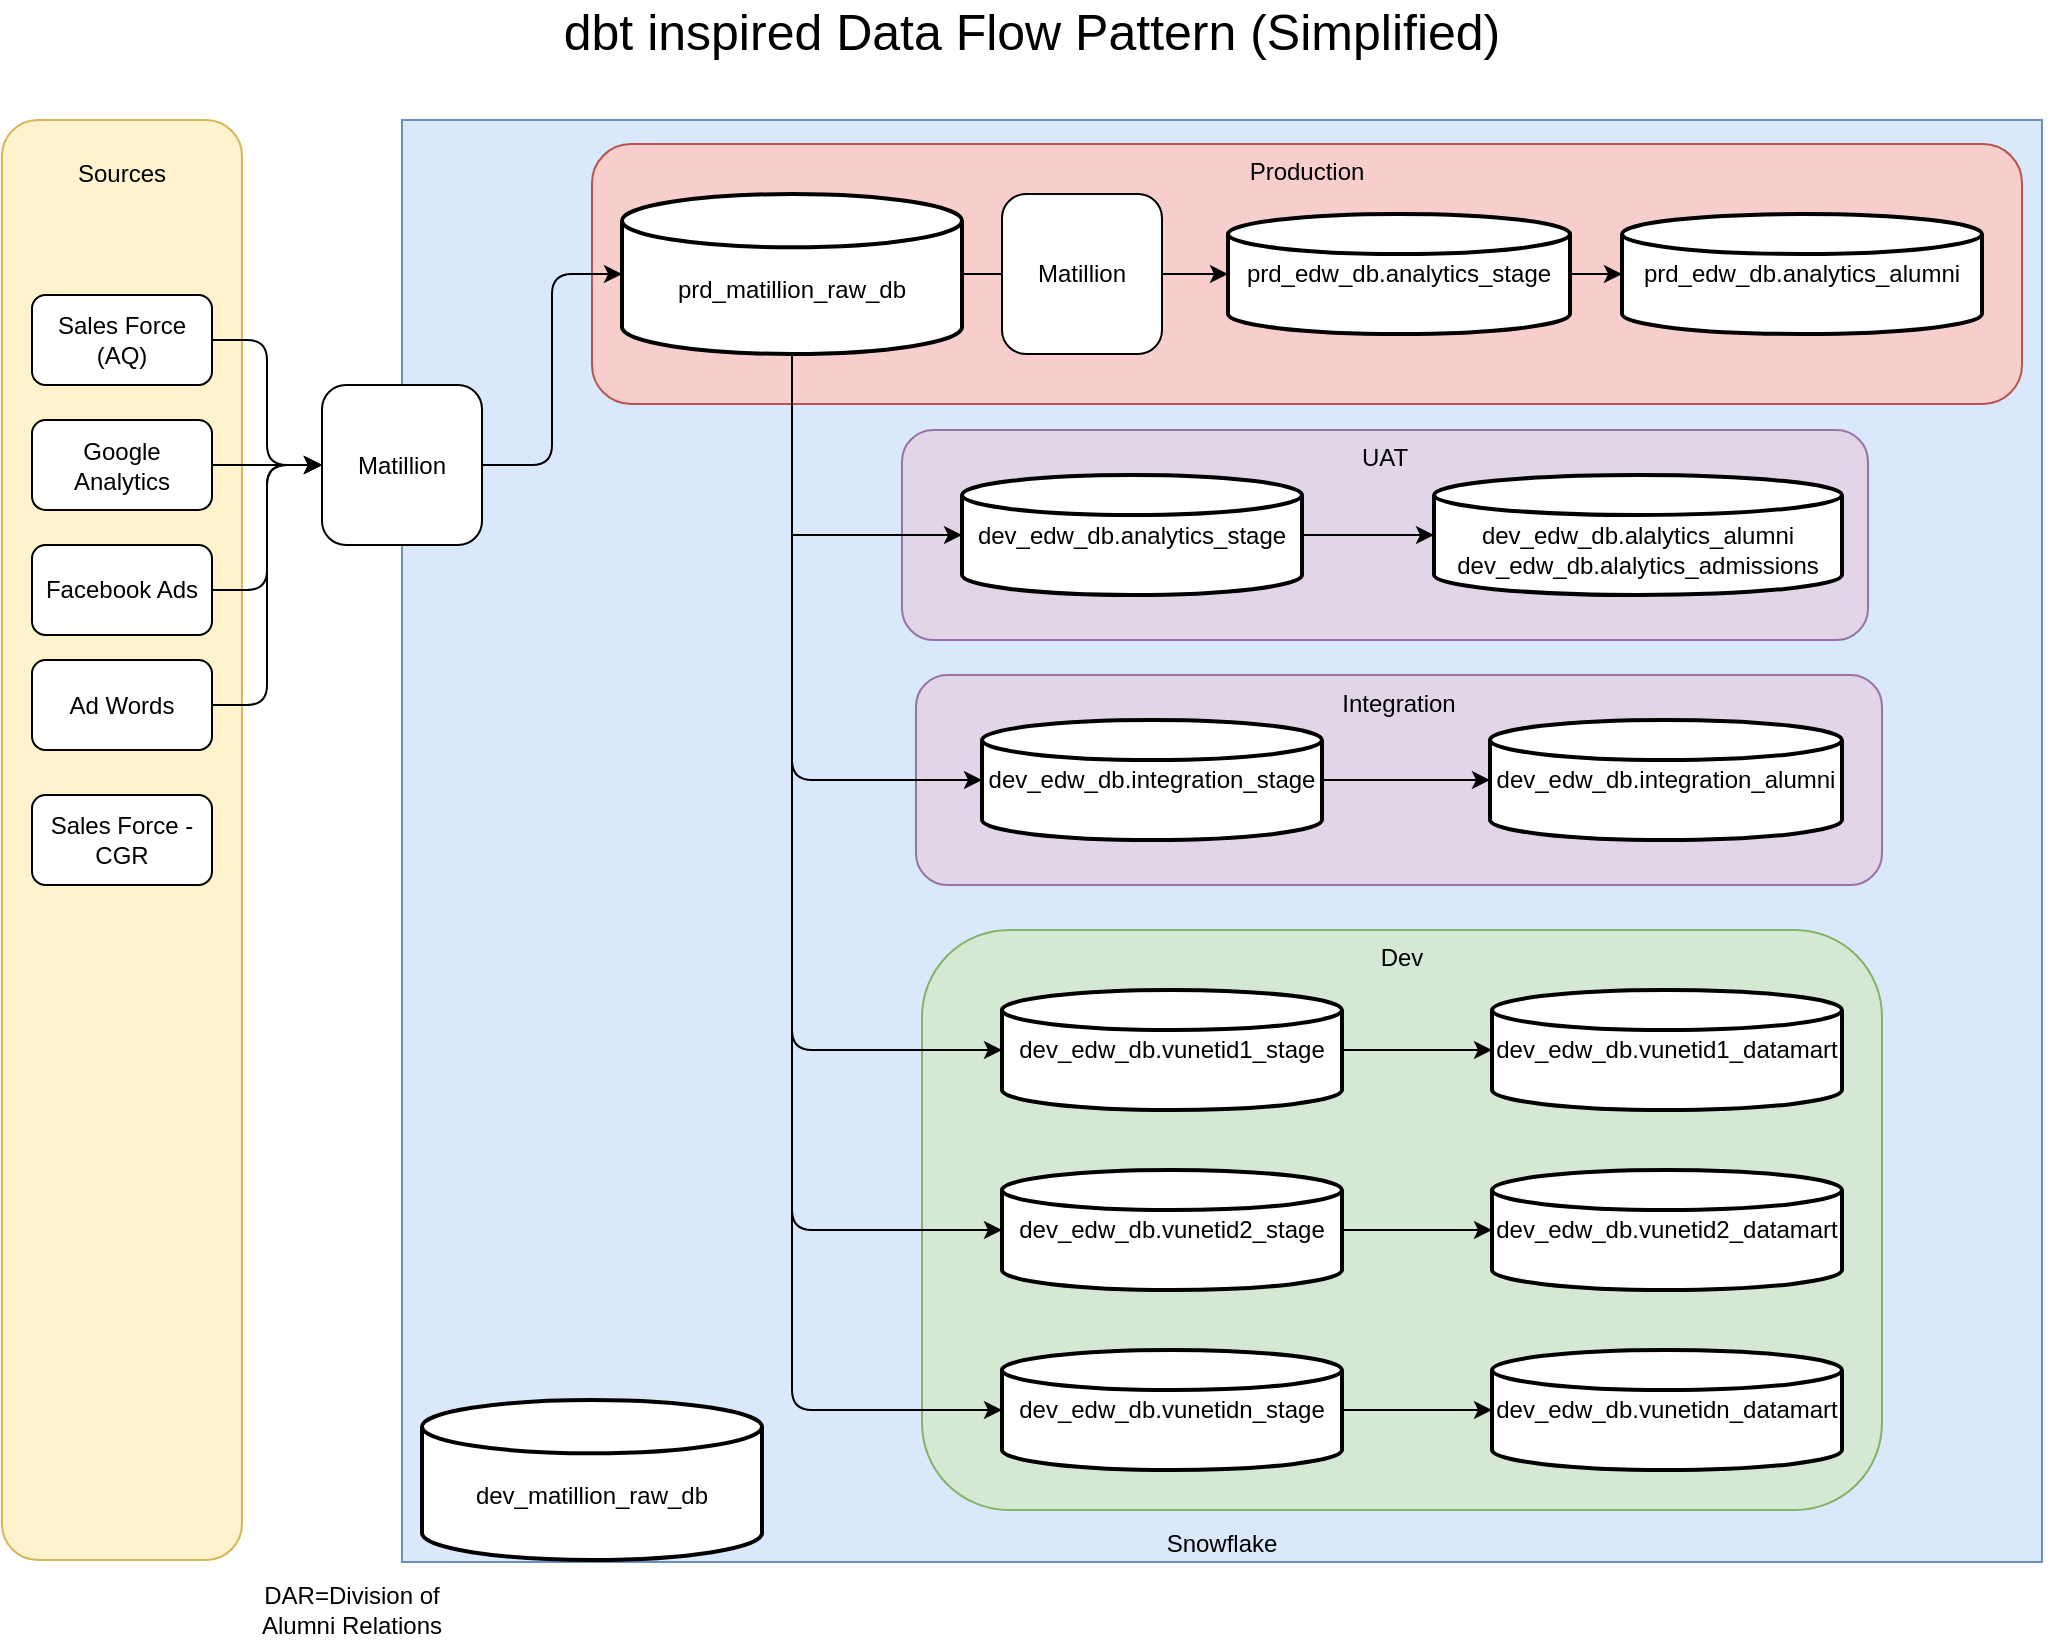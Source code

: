 <mxfile version="20.0.4" type="google" pages="3"><diagram id="q4J0eacLpDUm6CvDe45f" name="Data Flow"><mxGraphModel dx="1339" dy="505" grid="1" gridSize="10" guides="1" tooltips="1" connect="1" arrows="1" fold="1" page="1" pageScale="1" pageWidth="1100" pageHeight="850" math="0" shadow="0"><root><mxCell id="0"/><mxCell id="1" parent="0"/><mxCell id="Itl0TA_9AwMBkJ4nH1al-1" value="Snowflake" style="rounded=0;whiteSpace=wrap;html=1;fontSize=12;fillColor=#dae8fc;strokeColor=#6c8ebf;verticalAlign=bottom;" parent="1" vertex="1"><mxGeometry x="240" y="80" width="820" height="721" as="geometry"/></mxCell><mxCell id="BnxjUCmkqIxCbD_b19f--2" value="Production" style="rounded=1;whiteSpace=wrap;html=1;align=center;verticalAlign=top;fillColor=#f8cecc;strokeColor=#b85450;" parent="1" vertex="1"><mxGeometry x="335" y="92" width="715" height="130" as="geometry"/></mxCell><mxCell id="BnxjUCmkqIxCbD_b19f--1" value="Integration" style="rounded=1;whiteSpace=wrap;html=1;align=center;verticalAlign=top;fillColor=#e1d5e7;strokeColor=#9673a6;" parent="1" vertex="1"><mxGeometry x="497" y="357.5" width="483" height="105" as="geometry"/></mxCell><mxCell id="zemkwfUxIvBvn89VykE8-19" value="Dev" style="rounded=1;whiteSpace=wrap;html=1;align=center;verticalAlign=top;fillColor=#d5e8d4;strokeColor=#82b366;" parent="1" vertex="1"><mxGeometry x="500" y="485" width="480" height="290" as="geometry"/></mxCell><mxCell id="zemkwfUxIvBvn89VykE8-2" style="edgeStyle=orthogonalEdgeStyle;rounded=1;orthogonalLoop=1;jettySize=auto;html=1;entryX=0;entryY=0.5;entryDx=0;entryDy=0;entryPerimeter=0;" parent="1" source="c0E0ojU_XCceEk4MShQ4-4" target="zemkwfUxIvBvn89VykE8-1" edge="1"><mxGeometry relative="1" as="geometry"/></mxCell><mxCell id="c0E0ojU_XCceEk4MShQ4-4" value="prd_edw_db.analytics_stage" style="strokeWidth=2;html=1;shape=mxgraph.flowchart.database;whiteSpace=wrap;rounded=1;" parent="1" vertex="1"><mxGeometry x="653" y="127" width="171" height="60" as="geometry"/></mxCell><mxCell id="zemkwfUxIvBvn89VykE8-13" style="edgeStyle=orthogonalEdgeStyle;rounded=1;orthogonalLoop=1;jettySize=auto;html=1;entryX=0;entryY=0.5;entryDx=0;entryDy=0;entryPerimeter=0;exitX=0.5;exitY=1;exitDx=0;exitDy=0;exitPerimeter=0;" parent="1" source="c0E0ojU_XCceEk4MShQ4-5" target="zemkwfUxIvBvn89VykE8-4" edge="1"><mxGeometry relative="1" as="geometry"/></mxCell><mxCell id="PKIivGXqvpTH3GH2jwva-4" style="edgeStyle=orthogonalEdgeStyle;rounded=1;orthogonalLoop=1;jettySize=auto;html=1;entryX=0;entryY=0.5;entryDx=0;entryDy=0;entryPerimeter=0;exitX=0.5;exitY=1;exitDx=0;exitDy=0;exitPerimeter=0;" parent="1" source="c0E0ojU_XCceEk4MShQ4-5" target="PKIivGXqvpTH3GH2jwva-1" edge="1"><mxGeometry relative="1" as="geometry"/></mxCell><mxCell id="nVq3UDER9Ohb63Aj0Lh7-15" style="edgeStyle=orthogonalEdgeStyle;rounded=1;orthogonalLoop=1;jettySize=auto;html=1;entryX=0;entryY=0.5;entryDx=0;entryDy=0;entryPerimeter=0;fontSize=12;" parent="1" source="c0E0ojU_XCceEk4MShQ4-5" target="c0E0ojU_XCceEk4MShQ4-4" edge="1"><mxGeometry relative="1" as="geometry"/></mxCell><mxCell id="nVq3UDER9Ohb63Aj0Lh7-16" style="rounded=1;orthogonalLoop=1;jettySize=auto;html=1;entryX=0;entryY=0.5;entryDx=0;entryDy=0;entryPerimeter=0;fontSize=12;edgeStyle=orthogonalEdgeStyle;" parent="1" source="c0E0ojU_XCceEk4MShQ4-5" target="zemkwfUxIvBvn89VykE8-16" edge="1"><mxGeometry relative="1" as="geometry"><Array as="points"><mxPoint x="435" y="635"/></Array></mxGeometry></mxCell><mxCell id="nVq3UDER9Ohb63Aj0Lh7-17" style="edgeStyle=orthogonalEdgeStyle;rounded=1;orthogonalLoop=1;jettySize=auto;html=1;entryX=0;entryY=0.5;entryDx=0;entryDy=0;entryPerimeter=0;fontSize=12;" parent="1" source="c0E0ojU_XCceEk4MShQ4-5" target="zemkwfUxIvBvn89VykE8-11" edge="1"><mxGeometry relative="1" as="geometry"><Array as="points"><mxPoint x="435" y="545"/></Array></mxGeometry></mxCell><mxCell id="c0E0ojU_XCceEk4MShQ4-5" value="&lt;br&gt;prd_matillion_raw_db" style="strokeWidth=2;html=1;shape=mxgraph.flowchart.database;whiteSpace=wrap;rounded=1;" parent="1" vertex="1"><mxGeometry x="350" y="117" width="170" height="80" as="geometry"/></mxCell><mxCell id="zemkwfUxIvBvn89VykE8-1" value="prd_edw_db.analytics_alumni" style="strokeWidth=2;html=1;shape=mxgraph.flowchart.database;whiteSpace=wrap;rounded=1;" parent="1" vertex="1"><mxGeometry x="850" y="127" width="180" height="60" as="geometry"/></mxCell><mxCell id="zemkwfUxIvBvn89VykE8-3" style="edgeStyle=orthogonalEdgeStyle;rounded=1;orthogonalLoop=1;jettySize=auto;html=1;entryX=0;entryY=0.5;entryDx=0;entryDy=0;entryPerimeter=0;" parent="1" source="zemkwfUxIvBvn89VykE8-4" target="zemkwfUxIvBvn89VykE8-5" edge="1"><mxGeometry relative="1" as="geometry"/></mxCell><mxCell id="zemkwfUxIvBvn89VykE8-4" value="dev_edw_db.integration_stage" style="strokeWidth=2;html=1;shape=mxgraph.flowchart.database;whiteSpace=wrap;rounded=1;" parent="1" vertex="1"><mxGeometry x="530" y="380" width="170" height="60" as="geometry"/></mxCell><mxCell id="zemkwfUxIvBvn89VykE8-5" value="dev_edw_db.integration_alumni" style="strokeWidth=2;html=1;shape=mxgraph.flowchart.database;whiteSpace=wrap;rounded=1;" parent="1" vertex="1"><mxGeometry x="784" y="380" width="176" height="60" as="geometry"/></mxCell><mxCell id="zemkwfUxIvBvn89VykE8-10" style="edgeStyle=orthogonalEdgeStyle;rounded=1;orthogonalLoop=1;jettySize=auto;html=1;entryX=0;entryY=0.5;entryDx=0;entryDy=0;entryPerimeter=0;" parent="1" source="zemkwfUxIvBvn89VykE8-11" target="zemkwfUxIvBvn89VykE8-12" edge="1"><mxGeometry relative="1" as="geometry"/></mxCell><mxCell id="zemkwfUxIvBvn89VykE8-11" value="dev_edw_db.vunetid1_stage" style="strokeWidth=2;html=1;shape=mxgraph.flowchart.database;whiteSpace=wrap;rounded=1;" parent="1" vertex="1"><mxGeometry x="540" y="515" width="170" height="60" as="geometry"/></mxCell><mxCell id="zemkwfUxIvBvn89VykE8-12" value="dev_edw_db.vunetid1_datamart" style="strokeWidth=2;html=1;shape=mxgraph.flowchart.database;whiteSpace=wrap;rounded=1;" parent="1" vertex="1"><mxGeometry x="785" y="515" width="175" height="60" as="geometry"/></mxCell><mxCell id="zemkwfUxIvBvn89VykE8-15" style="edgeStyle=orthogonalEdgeStyle;rounded=1;orthogonalLoop=1;jettySize=auto;html=1;entryX=0;entryY=0.5;entryDx=0;entryDy=0;entryPerimeter=0;" parent="1" source="zemkwfUxIvBvn89VykE8-16" target="zemkwfUxIvBvn89VykE8-17" edge="1"><mxGeometry relative="1" as="geometry"/></mxCell><mxCell id="zemkwfUxIvBvn89VykE8-16" value="dev_edw_db.vunetid2_stage" style="strokeWidth=2;html=1;shape=mxgraph.flowchart.database;whiteSpace=wrap;rounded=1;" parent="1" vertex="1"><mxGeometry x="540" y="605" width="170" height="60" as="geometry"/></mxCell><mxCell id="zemkwfUxIvBvn89VykE8-17" value="dev_edw_db.vunetid2_datamart" style="strokeWidth=2;html=1;shape=mxgraph.flowchart.database;whiteSpace=wrap;rounded=1;" parent="1" vertex="1"><mxGeometry x="785" y="605" width="175" height="60" as="geometry"/></mxCell><mxCell id="BnxjUCmkqIxCbD_b19f--3" value="dbt inspired Data Flow Pattern (Simplified)" style="text;html=1;strokeColor=none;fillColor=none;align=center;verticalAlign=middle;whiteSpace=wrap;rounded=1;fontSize=25;" parent="1" vertex="1"><mxGeometry x="40" y="20" width="1030" height="30" as="geometry"/></mxCell><mxCell id="PKIivGXqvpTH3GH2jwva-3" style="edgeStyle=orthogonalEdgeStyle;rounded=1;orthogonalLoop=1;jettySize=auto;html=1;" parent="1" source="PKIivGXqvpTH3GH2jwva-1" target="PKIivGXqvpTH3GH2jwva-2" edge="1"><mxGeometry relative="1" as="geometry"/></mxCell><mxCell id="PKIivGXqvpTH3GH2jwva-1" value="dev_edw_db.vunetidn_stage" style="strokeWidth=2;html=1;shape=mxgraph.flowchart.database;whiteSpace=wrap;rounded=1;" parent="1" vertex="1"><mxGeometry x="540" y="695" width="170" height="60" as="geometry"/></mxCell><mxCell id="PKIivGXqvpTH3GH2jwva-2" value="dev_edw_db.vunetidn_datamart" style="strokeWidth=2;html=1;shape=mxgraph.flowchart.database;whiteSpace=wrap;rounded=1;" parent="1" vertex="1"><mxGeometry x="785" y="695" width="175" height="60" as="geometry"/></mxCell><mxCell id="nVq3UDER9Ohb63Aj0Lh7-1" value="&lt;font style=&quot;font-size: 12px;&quot;&gt;Sources&lt;/font&gt;" style="rounded=1;whiteSpace=wrap;html=1;fontSize=25;verticalAlign=top;fillColor=#fff2cc;strokeColor=#d6b656;" parent="1" vertex="1"><mxGeometry x="40" y="80" width="120" height="720" as="geometry"/></mxCell><mxCell id="nVq3UDER9Ohb63Aj0Lh7-8" style="edgeStyle=orthogonalEdgeStyle;rounded=1;orthogonalLoop=1;jettySize=auto;html=1;entryX=0;entryY=0.5;entryDx=0;entryDy=0;fontSize=12;" parent="1" source="nVq3UDER9Ohb63Aj0Lh7-2" target="nVq3UDER9Ohb63Aj0Lh7-5" edge="1"><mxGeometry relative="1" as="geometry"/></mxCell><mxCell id="nVq3UDER9Ohb63Aj0Lh7-2" value="Ad Words" style="rounded=1;whiteSpace=wrap;html=1;fontSize=12;" parent="1" vertex="1"><mxGeometry x="55" y="350" width="90" height="45" as="geometry"/></mxCell><mxCell id="nVq3UDER9Ohb63Aj0Lh7-9" style="edgeStyle=orthogonalEdgeStyle;rounded=1;orthogonalLoop=1;jettySize=auto;html=1;entryX=0;entryY=0.5;entryDx=0;entryDy=0;fontSize=12;" parent="1" source="nVq3UDER9Ohb63Aj0Lh7-3" target="nVq3UDER9Ohb63Aj0Lh7-5" edge="1"><mxGeometry relative="1" as="geometry"/></mxCell><mxCell id="nVq3UDER9Ohb63Aj0Lh7-3" value="Google Analytics" style="rounded=1;whiteSpace=wrap;html=1;fontSize=12;" parent="1" vertex="1"><mxGeometry x="55" y="230" width="90" height="45" as="geometry"/></mxCell><mxCell id="nVq3UDER9Ohb63Aj0Lh7-10" style="edgeStyle=elbowEdgeStyle;rounded=1;orthogonalLoop=1;jettySize=auto;html=1;entryX=0;entryY=0.5;entryDx=0;entryDy=0;fontSize=12;" parent="1" source="nVq3UDER9Ohb63Aj0Lh7-4" target="nVq3UDER9Ohb63Aj0Lh7-5" edge="1"><mxGeometry relative="1" as="geometry"/></mxCell><mxCell id="nVq3UDER9Ohb63Aj0Lh7-4" value="Facebook Ads" style="rounded=1;whiteSpace=wrap;html=1;fontSize=12;" parent="1" vertex="1"><mxGeometry x="55" y="292.5" width="90" height="45" as="geometry"/></mxCell><mxCell id="nVq3UDER9Ohb63Aj0Lh7-7" style="edgeStyle=orthogonalEdgeStyle;rounded=1;orthogonalLoop=1;jettySize=auto;html=1;entryX=0;entryY=0.5;entryDx=0;entryDy=0;entryPerimeter=0;fontSize=12;exitX=1;exitY=0.5;exitDx=0;exitDy=0;" parent="1" source="nVq3UDER9Ohb63Aj0Lh7-5" target="c0E0ojU_XCceEk4MShQ4-5" edge="1"><mxGeometry relative="1" as="geometry"><mxPoint x="290" y="224.5" as="sourcePoint"/></mxGeometry></mxCell><mxCell id="nVq3UDER9Ohb63Aj0Lh7-5" value="Matillion" style="whiteSpace=wrap;html=1;aspect=fixed;fontSize=12;rounded=1;" parent="1" vertex="1"><mxGeometry x="200" y="212.5" width="80" height="80" as="geometry"/></mxCell><mxCell id="_U5wgXPm93unJRCIp6kv-1" value="Sales Force (AQ)" style="rounded=1;whiteSpace=wrap;html=1;fontSize=12;" parent="1" vertex="1"><mxGeometry x="55" y="167.5" width="90" height="45" as="geometry"/></mxCell><mxCell id="r3OjBP18ZRnZrBiy1q2g-1" value="&lt;br&gt;dev_matillion_raw_db" style="strokeWidth=2;html=1;shape=mxgraph.flowchart.database;whiteSpace=wrap;rounded=1;" parent="1" vertex="1"><mxGeometry x="250" y="720" width="170" height="80" as="geometry"/></mxCell><mxCell id="bbVKtUGBe1v2XHM-MSho-2" style="edgeStyle=orthogonalEdgeStyle;rounded=1;orthogonalLoop=1;jettySize=auto;html=1;entryX=0;entryY=0.5;entryDx=0;entryDy=0;fontSize=12;exitX=1;exitY=0.5;exitDx=0;exitDy=0;" parent="1" source="_U5wgXPm93unJRCIp6kv-1" target="nVq3UDER9Ohb63Aj0Lh7-5" edge="1"><mxGeometry relative="1" as="geometry"><mxPoint x="210" y="160" as="sourcePoint"/><mxPoint x="210" y="262.5" as="targetPoint"/></mxGeometry></mxCell><mxCell id="YhIAWMpsc2ihJyjgy0pJ-1" value="Matillion" style="whiteSpace=wrap;html=1;aspect=fixed;fontSize=12;rounded=1;" parent="1" vertex="1"><mxGeometry x="540" y="117" width="80" height="80" as="geometry"/></mxCell><mxCell id="y1v2ltj86R-bDiXf5oBr-1" value="Sales Force - CGR" style="rounded=1;whiteSpace=wrap;html=1;fontSize=12;" parent="1" vertex="1"><mxGeometry x="55" y="417.5" width="90" height="45" as="geometry"/></mxCell><mxCell id="8mO45QU4YBHYsRjA7Pry-1" value="DAR=Division of Alumni Relations" style="text;html=1;strokeColor=none;fillColor=none;align=center;verticalAlign=middle;whiteSpace=wrap;rounded=0;" parent="1" vertex="1"><mxGeometry x="160" y="810" width="110" height="30" as="geometry"/></mxCell><mxCell id="pvm7WMcMnSYzcU7yoI70-3" value="UAT" style="rounded=1;whiteSpace=wrap;html=1;align=center;verticalAlign=top;fillColor=#e1d5e7;strokeColor=#9673a6;" vertex="1" parent="1"><mxGeometry x="490" y="235" width="483" height="105" as="geometry"/></mxCell><mxCell id="pvm7WMcMnSYzcU7yoI70-1" value="dev_edw_db.analytics_stage" style="strokeWidth=2;html=1;shape=mxgraph.flowchart.database;whiteSpace=wrap;rounded=1;" vertex="1" parent="1"><mxGeometry x="520" y="257.5" width="170" height="60" as="geometry"/></mxCell><mxCell id="pvm7WMcMnSYzcU7yoI70-2" value="&lt;br&gt;dev_edw_db.alalytics_alumni&lt;br&gt;dev_edw_db.alalytics_admissions" style="strokeWidth=2;html=1;shape=mxgraph.flowchart.database;whiteSpace=wrap;rounded=1;" vertex="1" parent="1"><mxGeometry x="756" y="257.5" width="204" height="60" as="geometry"/></mxCell><mxCell id="pvm7WMcMnSYzcU7yoI70-4" style="edgeStyle=orthogonalEdgeStyle;rounded=0;orthogonalLoop=1;jettySize=auto;html=1;entryX=0;entryY=0.5;entryDx=0;entryDy=0;entryPerimeter=0;" edge="1" parent="1" source="c0E0ojU_XCceEk4MShQ4-5" target="pvm7WMcMnSYzcU7yoI70-1"><mxGeometry relative="1" as="geometry"/></mxCell><mxCell id="pvm7WMcMnSYzcU7yoI70-5" style="rounded=1;orthogonalLoop=1;jettySize=auto;html=1;entryX=0;entryY=0.5;entryDx=0;entryDy=0;entryPerimeter=0;exitX=1;exitY=0.5;exitDx=0;exitDy=0;exitPerimeter=0;" edge="1" parent="1" source="pvm7WMcMnSYzcU7yoI70-1" target="pvm7WMcMnSYzcU7yoI70-2"><mxGeometry relative="1" as="geometry"><mxPoint x="700" y="292" as="sourcePoint"/><mxPoint x="756" y="291.81" as="targetPoint"/></mxGeometry></mxCell></root></mxGraphModel></diagram><diagram id="kgpKYQtTHZ0yAKxKKP6v" name="GIT Branching"><mxGraphModel dx="1942" dy="732" grid="1" gridSize="10" guides="1" tooltips="1" connect="1" arrows="1" fold="1" page="1" pageScale="1" pageWidth="1100" pageHeight="850" math="0" shadow="0"><root><mxCell id="0"/><mxCell id="1" parent="0"/><mxCell id="hW77XEAhx53_OigFKnDs-1" value="Hotfix Commit" style="text;html=1;strokeColor=none;fillColor=none;align=center;verticalAlign=middle;whiteSpace=wrap;overflow=hidden;" parent="1" vertex="1"><mxGeometry x="427.25" y="226" width="80" height="30" as="geometry"/></mxCell><mxCell id="hW77XEAhx53_OigFKnDs-2" value="" style="edgeStyle=orthogonalEdgeStyle;rounded=0;html=1;jettySize=auto;orthogonalLoop=1;plain-blue;endArrow=none;endFill=0;strokeWidth=4;strokeColor=#000000;entryX=0;entryY=0.5;entryDx=0;entryDy=0;entryPerimeter=0;" parent="1" source="hW77XEAhx53_OigFKnDs-4" target="hW77XEAhx53_OigFKnDs-59" edge="1"><mxGeometry x="292.25" y="211" as="geometry"><mxPoint x="442.25" y="211" as="targetPoint"/></mxGeometry></mxCell><mxCell id="hW77XEAhx53_OigFKnDs-3" style="edgeStyle=orthogonalEdgeStyle;curved=1;rounded=0;html=1;exitX=1;exitY=0.5;exitPerimeter=0;entryX=0;entryY=0.5;entryPerimeter=0;endArrow=none;endFill=0;jettySize=auto;orthogonalLoop=1;strokeWidth=4;fontSize=15;" parent="1" source="hW77XEAhx53_OigFKnDs-4" target="hW77XEAhx53_OigFKnDs-12" edge="1"><mxGeometry relative="1" as="geometry"/></mxCell><mxCell id="hW77XEAhx53_OigFKnDs-4" value="" style="verticalLabelPosition=bottom;verticalAlign=top;html=1;strokeWidth=4;shape=mxgraph.flowchart.on-page_reference;plain-blue;gradientColor=none;fillColor=#B5E3Fe;strokeColor=#000000;" parent="1" vertex="1"><mxGeometry x="262.25" y="196" width="30" height="30" as="geometry"/></mxCell><mxCell id="hW77XEAhx53_OigFKnDs-5" value="" style="edgeStyle=orthogonalEdgeStyle;curved=1;rounded=0;orthogonalLoop=1;jettySize=auto;html=1;endArrow=none;endFill=0;strokeWidth=4;entryX=0;entryY=0.5;entryDx=0;entryDy=0;entryPerimeter=0;" parent="1" source="hW77XEAhx53_OigFKnDs-7" target="hW77XEAhx53_OigFKnDs-8" edge="1"><mxGeometry relative="1" as="geometry"><mxPoint x="734.5" y="211" as="targetPoint"/></mxGeometry></mxCell><mxCell id="hW77XEAhx53_OigFKnDs-6" style="edgeStyle=orthogonalEdgeStyle;curved=1;rounded=0;orthogonalLoop=1;jettySize=auto;html=1;exitX=1;exitY=0.5;exitDx=0;exitDy=0;exitPerimeter=0;entryX=0;entryY=0.5;entryDx=0;entryDy=0;entryPerimeter=0;endArrow=none;endFill=0;strokeWidth=4;fontFamily=Courier New;fontColor=#009900;" parent="1" source="hW77XEAhx53_OigFKnDs-7" target="hW77XEAhx53_OigFKnDs-44" edge="1"><mxGeometry relative="1" as="geometry"/></mxCell><mxCell id="hW77XEAhx53_OigFKnDs-7" value="" style="verticalLabelPosition=bottom;verticalAlign=top;html=1;strokeWidth=4;shape=mxgraph.flowchart.on-page_reference;plain-blue;gradientColor=none;strokeColor=#000000;fillColor=#B5E3FE;" parent="1" vertex="1"><mxGeometry x="622.25" y="196" width="30" height="30" as="geometry"/></mxCell><mxCell id="hW77XEAhx53_OigFKnDs-8" value="" style="verticalLabelPosition=bottom;verticalAlign=top;html=1;strokeWidth=4;shape=mxgraph.flowchart.on-page_reference;plain-blue;gradientColor=none;strokeColor=#33001A;fillColor=#B5E3FE;" parent="1" vertex="1"><mxGeometry x="861.25" y="196" width="30" height="30" as="geometry"/></mxCell><mxCell id="hW77XEAhx53_OigFKnDs-9" value="" style="edgeStyle=orthogonalEdgeStyle;rounded=0;html=1;jettySize=auto;orthogonalLoop=1;strokeWidth=4;endArrow=none;endFill=0;" parent="1" target="hW77XEAhx53_OigFKnDs-4" edge="1"><mxGeometry x="192.25" y="211" as="geometry"><mxPoint x="150" y="211" as="sourcePoint"/></mxGeometry></mxCell><mxCell id="hW77XEAhx53_OigFKnDs-10" value="main" style="text;html=1;strokeColor=none;fillColor=none;align=center;verticalAlign=middle;whiteSpace=wrap;overflow=hidden;fontSize=14;fontStyle=1;fontFamily=Courier New;" parent="1" vertex="1"><mxGeometry x="83" y="190" width="50" height="42" as="geometry"/></mxCell><mxCell id="hW77XEAhx53_OigFKnDs-11" style="edgeStyle=orthogonalEdgeStyle;curved=1;rounded=0;html=1;exitX=1;exitY=0.5;exitPerimeter=0;endArrow=none;endFill=0;jettySize=auto;orthogonalLoop=1;strokeWidth=4;fontSize=15;" parent="1" source="hW77XEAhx53_OigFKnDs-12" target="hW77XEAhx53_OigFKnDs-14" edge="1"><mxGeometry relative="1" as="geometry"/></mxCell><mxCell id="hW77XEAhx53_OigFKnDs-12" value="" style="verticalLabelPosition=bottom;verticalAlign=top;html=1;strokeWidth=4;shape=mxgraph.flowchart.on-page_reference;plain-purple;gradientColor=none;strokeColor=#000000;fillColor=#D5E8D4;" parent="1" vertex="1"><mxGeometry x="339.75" y="281" width="30" height="30" as="geometry"/></mxCell><mxCell id="hW77XEAhx53_OigFKnDs-13" style="edgeStyle=orthogonalEdgeStyle;curved=1;rounded=0;html=1;exitX=1;exitY=0.5;exitPerimeter=0;entryX=0;entryY=0.5;entryPerimeter=0;endArrow=none;endFill=0;jettySize=auto;orthogonalLoop=1;strokeWidth=4;fontSize=15;" parent="1" source="hW77XEAhx53_OigFKnDs-14" target="hW77XEAhx53_OigFKnDs-16" edge="1"><mxGeometry relative="1" as="geometry"/></mxCell><mxCell id="hW77XEAhx53_OigFKnDs-14" value="" style="verticalLabelPosition=bottom;verticalAlign=top;html=1;strokeWidth=4;shape=mxgraph.flowchart.on-page_reference;plain-purple;gradientColor=none;strokeColor=#000000;fillColor=#D5E8D4;" parent="1" vertex="1"><mxGeometry x="446.75" y="281" width="30" height="30" as="geometry"/></mxCell><mxCell id="hW77XEAhx53_OigFKnDs-15" style="edgeStyle=orthogonalEdgeStyle;curved=1;rounded=0;html=1;exitX=1;exitY=0.5;exitPerimeter=0;entryX=0;entryY=0.5;entryPerimeter=0;endArrow=none;endFill=0;jettySize=auto;orthogonalLoop=1;strokeWidth=4;fontSize=15;" parent="1" source="hW77XEAhx53_OigFKnDs-16" target="hW77XEAhx53_OigFKnDs-7" edge="1"><mxGeometry relative="1" as="geometry"/></mxCell><mxCell id="hW77XEAhx53_OigFKnDs-16" value="" style="verticalLabelPosition=bottom;verticalAlign=top;html=1;strokeWidth=4;shape=mxgraph.flowchart.on-page_reference;plain-purple;gradientColor=none;strokeColor=#000000;fillColor=#D5E8D4;" parent="1" vertex="1"><mxGeometry x="549.75" y="281" width="30" height="30" as="geometry"/></mxCell><mxCell id="hW77XEAhx53_OigFKnDs-17" value="Integration" style="text;html=1;strokeColor=none;fillColor=none;align=left;verticalAlign=middle;whiteSpace=wrap;overflow=hidden;fontSize=14;fontStyle=1;fontFamily=Courier New;" parent="1" vertex="1"><mxGeometry x="88.75" y="286" width="240" height="20" as="geometry"/></mxCell><mxCell id="hW77XEAhx53_OigFKnDs-18" value="" style="edgeStyle=orthogonalEdgeStyle;rounded=0;orthogonalLoop=1;jettySize=auto;html=1;endArrow=none;endFill=0;strokeWidth=4;" parent="1" source="hW77XEAhx53_OigFKnDs-21" target="hW77XEAhx53_OigFKnDs-23" edge="1"><mxGeometry relative="1" as="geometry"/></mxCell><mxCell id="hW77XEAhx53_OigFKnDs-19" style="edgeStyle=orthogonalEdgeStyle;rounded=0;orthogonalLoop=1;jettySize=auto;html=1;entryX=1;entryY=0.5;entryDx=0;entryDy=0;entryPerimeter=0;endArrow=none;endFill=0;strokeWidth=4;curved=1;" parent="1" source="hW77XEAhx53_OigFKnDs-21" target="hW77XEAhx53_OigFKnDs-12" edge="1"><mxGeometry relative="1" as="geometry"/></mxCell><mxCell id="hW77XEAhx53_OigFKnDs-20" style="edgeStyle=orthogonalEdgeStyle;curved=1;rounded=0;orthogonalLoop=1;jettySize=auto;html=1;exitX=1;exitY=0.5;exitDx=0;exitDy=0;exitPerimeter=0;entryX=0;entryY=0.5;entryDx=0;entryDy=0;entryPerimeter=0;endArrow=none;endFill=0;strokeWidth=4;fontFamily=Courier New;fontColor=#009900;" parent="1" source="hW77XEAhx53_OigFKnDs-21" target="hW77XEAhx53_OigFKnDs-30" edge="1"><mxGeometry relative="1" as="geometry"/></mxCell><mxCell id="hW77XEAhx53_OigFKnDs-21" value="" style="verticalLabelPosition=bottom;verticalAlign=top;html=1;strokeWidth=4;shape=mxgraph.flowchart.on-page_reference;plain-purple;gradientColor=none;strokeColor=#000000;fillColor=#D5E8D4;" parent="1" vertex="1"><mxGeometry x="416.75" y="361" width="30" height="30" as="geometry"/></mxCell><mxCell id="hW77XEAhx53_OigFKnDs-22" value="" style="edgeStyle=orthogonalEdgeStyle;curved=1;rounded=0;orthogonalLoop=1;jettySize=auto;html=1;endArrow=none;endFill=0;strokeWidth=4;" parent="1" source="hW77XEAhx53_OigFKnDs-23" target="hW77XEAhx53_OigFKnDs-25" edge="1"><mxGeometry relative="1" as="geometry"/></mxCell><mxCell id="hW77XEAhx53_OigFKnDs-23" value="" style="verticalLabelPosition=bottom;verticalAlign=top;html=1;strokeWidth=4;shape=mxgraph.flowchart.on-page_reference;plain-purple;gradientColor=none;strokeColor=#000000;fillColor=#D5E8D4;" parent="1" vertex="1"><mxGeometry x="514.75" y="361" width="30" height="30" as="geometry"/></mxCell><mxCell id="hW77XEAhx53_OigFKnDs-24" value="" style="edgeStyle=orthogonalEdgeStyle;curved=1;rounded=0;orthogonalLoop=1;jettySize=auto;html=1;endArrow=none;endFill=0;strokeWidth=4;fontFamily=Courier New;fontColor=#009900;" parent="1" source="hW77XEAhx53_OigFKnDs-25" target="hW77XEAhx53_OigFKnDs-27" edge="1"><mxGeometry relative="1" as="geometry"/></mxCell><mxCell id="hW77XEAhx53_OigFKnDs-25" value="" style="verticalLabelPosition=bottom;verticalAlign=top;html=1;strokeWidth=4;shape=mxgraph.flowchart.on-page_reference;plain-purple;gradientColor=none;strokeColor=#000000;fillColor=#D5E8D4;" parent="1" vertex="1"><mxGeometry x="594.75" y="361" width="30" height="30" as="geometry"/></mxCell><mxCell id="hW77XEAhx53_OigFKnDs-26" style="edgeStyle=orthogonalEdgeStyle;curved=1;rounded=0;orthogonalLoop=1;jettySize=auto;html=1;entryX=0;entryY=0.5;entryDx=0;entryDy=0;entryPerimeter=0;endArrow=none;endFill=0;strokeWidth=4;fontFamily=Courier New;fontColor=#009900;" parent="1" source="hW77XEAhx53_OigFKnDs-27" target="hW77XEAhx53_OigFKnDs-46" edge="1"><mxGeometry relative="1" as="geometry"/></mxCell><mxCell id="hW77XEAhx53_OigFKnDs-27" value="" style="verticalLabelPosition=bottom;verticalAlign=top;html=1;strokeWidth=4;shape=mxgraph.flowchart.on-page_reference;plain-purple;gradientColor=none;strokeColor=#000000;fillColor=#D5E8D4;" parent="1" vertex="1"><mxGeometry x="696.75" y="361" width="30" height="30" as="geometry"/></mxCell><mxCell id="hW77XEAhx53_OigFKnDs-28" value="Dev" style="text;html=1;strokeColor=none;fillColor=none;align=left;verticalAlign=middle;whiteSpace=wrap;overflow=hidden;fontSize=14;fontStyle=1;fontFamily=Courier New;" parent="1" vertex="1"><mxGeometry x="87.75" y="364" width="91" height="20" as="geometry"/></mxCell><mxCell id="hW77XEAhx53_OigFKnDs-29" value="" style="edgeStyle=orthogonalEdgeStyle;rounded=0;orthogonalLoop=1;jettySize=auto;html=1;endArrow=none;endFill=0;strokeWidth=4;" parent="1" source="hW77XEAhx53_OigFKnDs-30" target="hW77XEAhx53_OigFKnDs-32" edge="1"><mxGeometry relative="1" as="geometry"/></mxCell><mxCell id="hW77XEAhx53_OigFKnDs-30" value="" style="verticalLabelPosition=bottom;verticalAlign=top;html=1;strokeWidth=4;shape=mxgraph.flowchart.on-page_reference;plain-purple;gradientColor=none;strokeColor=#000000;fillColor=#D5E8D4;" parent="1" vertex="1"><mxGeometry x="500.75" y="440" width="30" height="30" as="geometry"/></mxCell><mxCell id="hW77XEAhx53_OigFKnDs-31" style="edgeStyle=orthogonalEdgeStyle;curved=1;rounded=0;orthogonalLoop=1;jettySize=auto;html=1;exitX=1;exitY=0.5;exitDx=0;exitDy=0;exitPerimeter=0;entryX=0;entryY=0.5;entryDx=0;entryDy=0;entryPerimeter=0;endArrow=none;endFill=0;strokeWidth=4;fontFamily=Courier New;fontColor=#009900;" parent="1" source="hW77XEAhx53_OigFKnDs-32" target="hW77XEAhx53_OigFKnDs-27" edge="1"><mxGeometry relative="1" as="geometry"/></mxCell><mxCell id="hW77XEAhx53_OigFKnDs-32" value="" style="verticalLabelPosition=bottom;verticalAlign=top;html=1;strokeWidth=4;shape=mxgraph.flowchart.on-page_reference;plain-purple;gradientColor=none;strokeColor=#000000;fillColor=#D5E8D4;" parent="1" vertex="1"><mxGeometry x="611.75" y="440" width="30" height="30" as="geometry"/></mxCell><mxCell id="hW77XEAhx53_OigFKnDs-33" value="JIRA-35--example feature" style="text;html=1;strokeColor=none;fillColor=none;align=left;verticalAlign=middle;whiteSpace=wrap;overflow=hidden;fontSize=14;fontStyle=1;fontFamily=Courier New;" parent="1" vertex="1"><mxGeometry x="87.5" y="445" width="240" height="20" as="geometry"/></mxCell><mxCell id="hW77XEAhx53_OigFKnDs-34" value="The development or sprint branch" style="text;html=1;strokeColor=none;fillColor=none;align=left;verticalAlign=middle;whiteSpace=wrap;overflow=hidden;fontSize=14;fontStyle=0;fontColor=#009900;" parent="1" vertex="1"><mxGeometry x="85.75" y="384" width="240" height="20" as="geometry"/></mxCell><mxCell id="hW77XEAhx53_OigFKnDs-35" value="Your feature branch (Optional)" style="text;html=1;strokeColor=none;fillColor=none;align=left;verticalAlign=middle;whiteSpace=wrap;overflow=hidden;fontSize=14;fontStyle=0;fontColor=#009900;" parent="1" vertex="1"><mxGeometry x="85.75" y="465" width="240" height="20" as="geometry"/></mxCell><mxCell id="hW77XEAhx53_OigFKnDs-36" value="The integration branch" style="text;html=1;strokeColor=none;fillColor=none;align=left;verticalAlign=middle;whiteSpace=wrap;overflow=hidden;fontSize=14;fontStyle=0;fontColor=#009900;" parent="1" vertex="1"><mxGeometry x="86.75" y="306" width="240" height="20" as="geometry"/></mxCell><mxCell id="hW77XEAhx53_OigFKnDs-37" value="The main branch (prod)" style="text;html=1;strokeColor=none;fillColor=none;align=left;verticalAlign=middle;whiteSpace=wrap;overflow=hidden;fontSize=14;fontStyle=0;fontColor=#009900;" parent="1" vertex="1"><mxGeometry x="88" y="220" width="165" height="20" as="geometry"/></mxCell><mxCell id="hW77XEAhx53_OigFKnDs-38" value="" style="endArrow=classic;html=1;strokeWidth=1;fontFamily=Courier New;fontColor=#009900;" parent="1" edge="1"><mxGeometry width="50" height="50" relative="1" as="geometry"><mxPoint x="306.75" y="454.5" as="sourcePoint"/><mxPoint x="456.75" y="455" as="targetPoint"/></mxGeometry></mxCell><mxCell id="hW77XEAhx53_OigFKnDs-39" value="" style="endArrow=classic;html=1;strokeWidth=1;fontFamily=Courier New;fontColor=#009900;" parent="1" edge="1"><mxGeometry width="50" height="50" relative="1" as="geometry"><mxPoint x="186.75" y="374" as="sourcePoint"/><mxPoint x="376.75" y="374" as="targetPoint"/></mxGeometry></mxCell><mxCell id="hW77XEAhx53_OigFKnDs-40" value="" style="endArrow=classic;html=1;strokeWidth=1;fontFamily=Courier New;fontColor=#009900;" parent="1" edge="1"><mxGeometry width="50" height="50" relative="1" as="geometry"><mxPoint x="216.75" y="296" as="sourcePoint"/><mxPoint x="296.75" y="296" as="targetPoint"/></mxGeometry></mxCell><mxCell id="hW77XEAhx53_OigFKnDs-41" value="Tag: 1.1.0" style="text;html=1;strokeColor=none;fillColor=none;align=center;verticalAlign=middle;whiteSpace=wrap;overflow=hidden;fontSize=14;" parent="1" vertex="1"><mxGeometry x="590.25" y="170" width="110" height="20" as="geometry"/></mxCell><mxCell id="hW77XEAhx53_OigFKnDs-42" value="Tag: 1.0.0" style="text;html=1;strokeColor=none;fillColor=none;align=center;verticalAlign=middle;whiteSpace=wrap;overflow=hidden;fontSize=14;" parent="1" vertex="1"><mxGeometry x="242.25" y="170" width="70" height="20" as="geometry"/></mxCell><mxCell id="hW77XEAhx53_OigFKnDs-43" value="" style="edgeStyle=orthogonalEdgeStyle;curved=1;rounded=0;orthogonalLoop=1;jettySize=auto;html=1;endArrow=none;endFill=0;strokeWidth=4;fontFamily=Courier New;fontColor=#009900;" parent="1" source="hW77XEAhx53_OigFKnDs-44" target="hW77XEAhx53_OigFKnDs-46" edge="1"><mxGeometry relative="1" as="geometry"/></mxCell><mxCell id="hW77XEAhx53_OigFKnDs-44" value="" style="verticalLabelPosition=bottom;verticalAlign=top;html=1;strokeWidth=4;shape=mxgraph.flowchart.on-page_reference;plain-purple;gradientColor=none;strokeColor=#000000;fillColor=#D5E8D4;" parent="1" vertex="1"><mxGeometry x="696.75" y="281" width="30" height="30" as="geometry"/></mxCell><mxCell id="hW77XEAhx53_OigFKnDs-45" style="edgeStyle=orthogonalEdgeStyle;curved=1;rounded=0;orthogonalLoop=1;jettySize=auto;html=1;entryX=0;entryY=0.5;entryDx=0;entryDy=0;entryPerimeter=0;endArrow=none;endFill=0;strokeWidth=4;fontFamily=Courier New;fontColor=#009900;" parent="1" source="hW77XEAhx53_OigFKnDs-46" target="hW77XEAhx53_OigFKnDs-8" edge="1"><mxGeometry relative="1" as="geometry"/></mxCell><mxCell id="hW77XEAhx53_OigFKnDs-46" value="" style="verticalLabelPosition=bottom;verticalAlign=top;html=1;strokeWidth=4;shape=mxgraph.flowchart.on-page_reference;plain-purple;gradientColor=none;strokeColor=#000000;fillColor=#D5E8D4;" parent="1" vertex="1"><mxGeometry x="786.75" y="281" width="30" height="30" as="geometry"/></mxCell><mxCell id="hW77XEAhx53_OigFKnDs-47" value="Tag: 1.2.0" style="text;html=1;strokeColor=none;fillColor=none;align=center;verticalAlign=middle;whiteSpace=wrap;overflow=hidden;fontSize=14;" parent="1" vertex="1"><mxGeometry x="812.25" y="168" width="110" height="20" as="geometry"/></mxCell><mxCell id="hW77XEAhx53_OigFKnDs-48" value="" style="endArrow=classic;html=1;strokeWidth=1;fontFamily=Courier New;fontColor=#009900;exitX=0.5;exitY=0;exitDx=0;exitDy=0;" parent="1" source="hW77XEAhx53_OigFKnDs-51" edge="1"><mxGeometry width="50" height="50" relative="1" as="geometry"><mxPoint x="711.25" y="635.5" as="sourcePoint"/><mxPoint x="711.25" y="404" as="targetPoint"/></mxGeometry></mxCell><mxCell id="hW77XEAhx53_OigFKnDs-49" value="" style="endArrow=classic;html=1;strokeWidth=1;fontFamily=Courier New;fontColor=#009900;exitX=0.072;exitY=-0.045;exitDx=0;exitDy=0;exitPerimeter=0;" parent="1" source="hW77XEAhx53_OigFKnDs-50" edge="1"><mxGeometry width="50" height="50" relative="1" as="geometry"><mxPoint x="770" y="376" as="sourcePoint"/><mxPoint x="770" y="326" as="targetPoint"/></mxGeometry></mxCell><mxCell id="hW77XEAhx53_OigFKnDs-50" value="&lt;span style=&quot;text-align: center&quot;&gt;PR Dev -&amp;gt; Stage with peer review&lt;br&gt;Database:DEV_EDW_DB&lt;br&gt;Root Schema: INTEGRATION&lt;br&gt;&lt;/span&gt;" style="text;html=1;strokeColor=none;fillColor=none;align=left;verticalAlign=middle;whiteSpace=wrap;overflow=hidden;fontSize=12;fontStyle=0;fontColor=#000000;" parent="1" vertex="1"><mxGeometry x="776.75" y="375" width="253.25" height="66" as="geometry"/></mxCell><mxCell id="hW77XEAhx53_OigFKnDs-51" value="Database: DEV_EDW_DB&lt;br&gt;Root Schema: BPRUSS/ECT..." style="text;html=1;strokeColor=none;fillColor=none;align=left;verticalAlign=middle;whiteSpace=wrap;overflow=hidden;fontSize=12;fontStyle=0;fontColor=#000000;" parent="1" vertex="1"><mxGeometry x="582" y="485" width="338" height="36" as="geometry"/></mxCell><mxCell id="hW77XEAhx53_OigFKnDs-52" value="" style="edgeStyle=orthogonalEdgeStyle;rounded=0;orthogonalLoop=1;jettySize=auto;html=1;fontSize=12;fontColor=#000000;entryX=0;entryY=0.5;entryDx=0;entryDy=0;" parent="1" source="hW77XEAhx53_OigFKnDs-53" target="hW77XEAhx53_OigFKnDs-42" edge="1"><mxGeometry relative="1" as="geometry"><mxPoint x="222.25" y="180" as="targetPoint"/><Array as="points"><mxPoint x="222.25" y="180"/><mxPoint x="222.25" y="180"/></Array></mxGeometry></mxCell><mxCell id="hW77XEAhx53_OigFKnDs-53" value="&lt;span style=&quot;text-align: center; font-size: 11px;&quot;&gt;Each tag represents a production release.&lt;/span&gt;" style="text;html=1;strokeColor=none;fillColor=none;align=left;verticalAlign=middle;whiteSpace=wrap;overflow=hidden;fontSize=11;fontStyle=0;fontColor=#000000;" parent="1" vertex="1"><mxGeometry x="94.5" y="158" width="120" height="38" as="geometry"/></mxCell><mxCell id="hW77XEAhx53_OigFKnDs-54" value="Git Branching Diagram" style="text;html=1;strokeColor=none;fillColor=none;align=center;verticalAlign=middle;whiteSpace=wrap;rounded=0;fontSize=33;fontColor=#000000;" parent="1" vertex="1"><mxGeometry x="281" y="20" width="538" height="40" as="geometry"/></mxCell><UserObject label="CDC/VU Branching pattern" link="https://nvie.com/posts/a-successful-git-branching-model/" id="hW77XEAhx53_OigFKnDs-55"><mxCell style="text;whiteSpace=wrap;html=1;fontStyle=1;fontSize=16;" parent="1" vertex="1"><mxGeometry x="82.25" y="90" width="427.75" height="20" as="geometry"/></mxCell></UserObject><mxCell id="hW77XEAhx53_OigFKnDs-56" value="" style="endArrow=classic;html=1;strokeWidth=1;fontFamily=Courier New;fontColor=#009900;" parent="1" edge="1"><mxGeometry width="50" height="50" relative="1" as="geometry"><mxPoint x="877.25" y="280" as="sourcePoint"/><mxPoint x="877.25" y="240" as="targetPoint"/></mxGeometry></mxCell><mxCell id="hW77XEAhx53_OigFKnDs-57" value="&lt;span style=&quot;text-align: center&quot;&gt;PR Integation-&amp;gt;main&lt;br&gt;Database: PRD_EDW_DB&lt;br&gt;Root Schema: ANALYTICS&lt;br&gt;&lt;/span&gt;" style="text;html=1;strokeColor=none;fillColor=none;align=left;verticalAlign=middle;whiteSpace=wrap;overflow=hidden;fontSize=12;fontStyle=0;fontColor=#000000;" parent="1" vertex="1"><mxGeometry x="852.25" y="281" width="167.75" height="81" as="geometry"/></mxCell><mxCell id="hW77XEAhx53_OigFKnDs-58" value="" style="edgeStyle=orthogonalEdgeStyle;rounded=0;orthogonalLoop=1;jettySize=auto;html=1;fontSize=15;endArrow=none;endFill=0;strokeWidth=4;entryX=0;entryY=0.5;entryDx=0;entryDy=0;entryPerimeter=0;" parent="1" source="hW77XEAhx53_OigFKnDs-59" target="hW77XEAhx53_OigFKnDs-7" edge="1"><mxGeometry relative="1" as="geometry"><mxPoint x="560.25" y="211" as="targetPoint"/></mxGeometry></mxCell><mxCell id="hW77XEAhx53_OigFKnDs-59" value="" style="verticalLabelPosition=bottom;verticalAlign=top;html=1;strokeWidth=4;shape=mxgraph.flowchart.on-page_reference;plain-blue;gradientColor=#EA6B66;strokeColor=#B85450;fillColor=#F8CECC;" parent="1" vertex="1"><mxGeometry x="452.25" y="196" width="30" height="30" as="geometry"/></mxCell><mxCell id="hW77XEAhx53_OigFKnDs-60" value="Tag: 1.0.1" style="text;html=1;strokeColor=none;fillColor=none;align=center;verticalAlign=middle;whiteSpace=wrap;overflow=hidden;fontSize=14;" parent="1" vertex="1"><mxGeometry x="428.5" y="170" width="70" height="20" as="geometry"/></mxCell><mxCell id="A6g3jv0cNiVfgiFJO8sN-2" value="" style="endArrow=classic;html=1;strokeWidth=1;fontFamily=Courier New;fontColor=#009900;" parent="1" source="hW77XEAhx53_OigFKnDs-57" edge="1"><mxGeometry width="50" height="50" relative="1" as="geometry"><mxPoint x="901.75" y="246" as="sourcePoint"/><mxPoint x="650" y="230" as="targetPoint"/></mxGeometry></mxCell></root></mxGraphModel></diagram><diagram id="tdM5q0BCHcOtiMW0760Z" name="Page-3"><mxGraphModel grid="1" page="1" gridSize="10" guides="1" tooltips="1" connect="1" arrows="1" fold="1" pageScale="1" pageWidth="1100" pageHeight="850" math="0" shadow="0"><root><mxCell id="0"/><mxCell id="1" parent="0"/></root></mxGraphModel></diagram></mxfile>